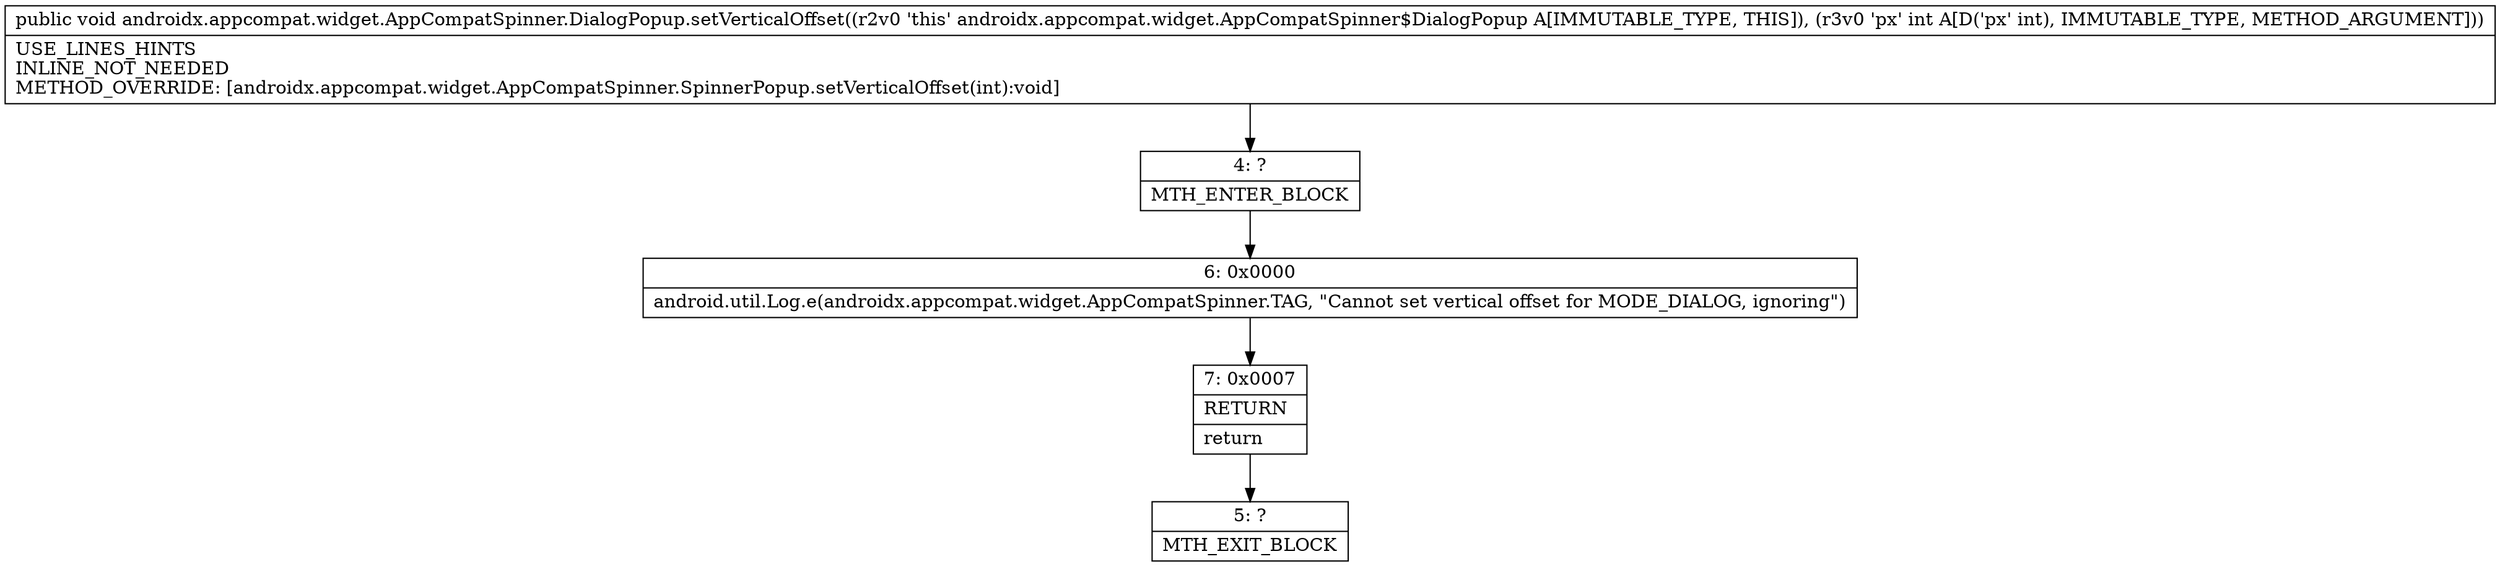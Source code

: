 digraph "CFG forandroidx.appcompat.widget.AppCompatSpinner.DialogPopup.setVerticalOffset(I)V" {
Node_4 [shape=record,label="{4\:\ ?|MTH_ENTER_BLOCK\l}"];
Node_6 [shape=record,label="{6\:\ 0x0000|android.util.Log.e(androidx.appcompat.widget.AppCompatSpinner.TAG, \"Cannot set vertical offset for MODE_DIALOG, ignoring\")\l}"];
Node_7 [shape=record,label="{7\:\ 0x0007|RETURN\l|return\l}"];
Node_5 [shape=record,label="{5\:\ ?|MTH_EXIT_BLOCK\l}"];
MethodNode[shape=record,label="{public void androidx.appcompat.widget.AppCompatSpinner.DialogPopup.setVerticalOffset((r2v0 'this' androidx.appcompat.widget.AppCompatSpinner$DialogPopup A[IMMUTABLE_TYPE, THIS]), (r3v0 'px' int A[D('px' int), IMMUTABLE_TYPE, METHOD_ARGUMENT]))  | USE_LINES_HINTS\lINLINE_NOT_NEEDED\lMETHOD_OVERRIDE: [androidx.appcompat.widget.AppCompatSpinner.SpinnerPopup.setVerticalOffset(int):void]\l}"];
MethodNode -> Node_4;Node_4 -> Node_6;
Node_6 -> Node_7;
Node_7 -> Node_5;
}

